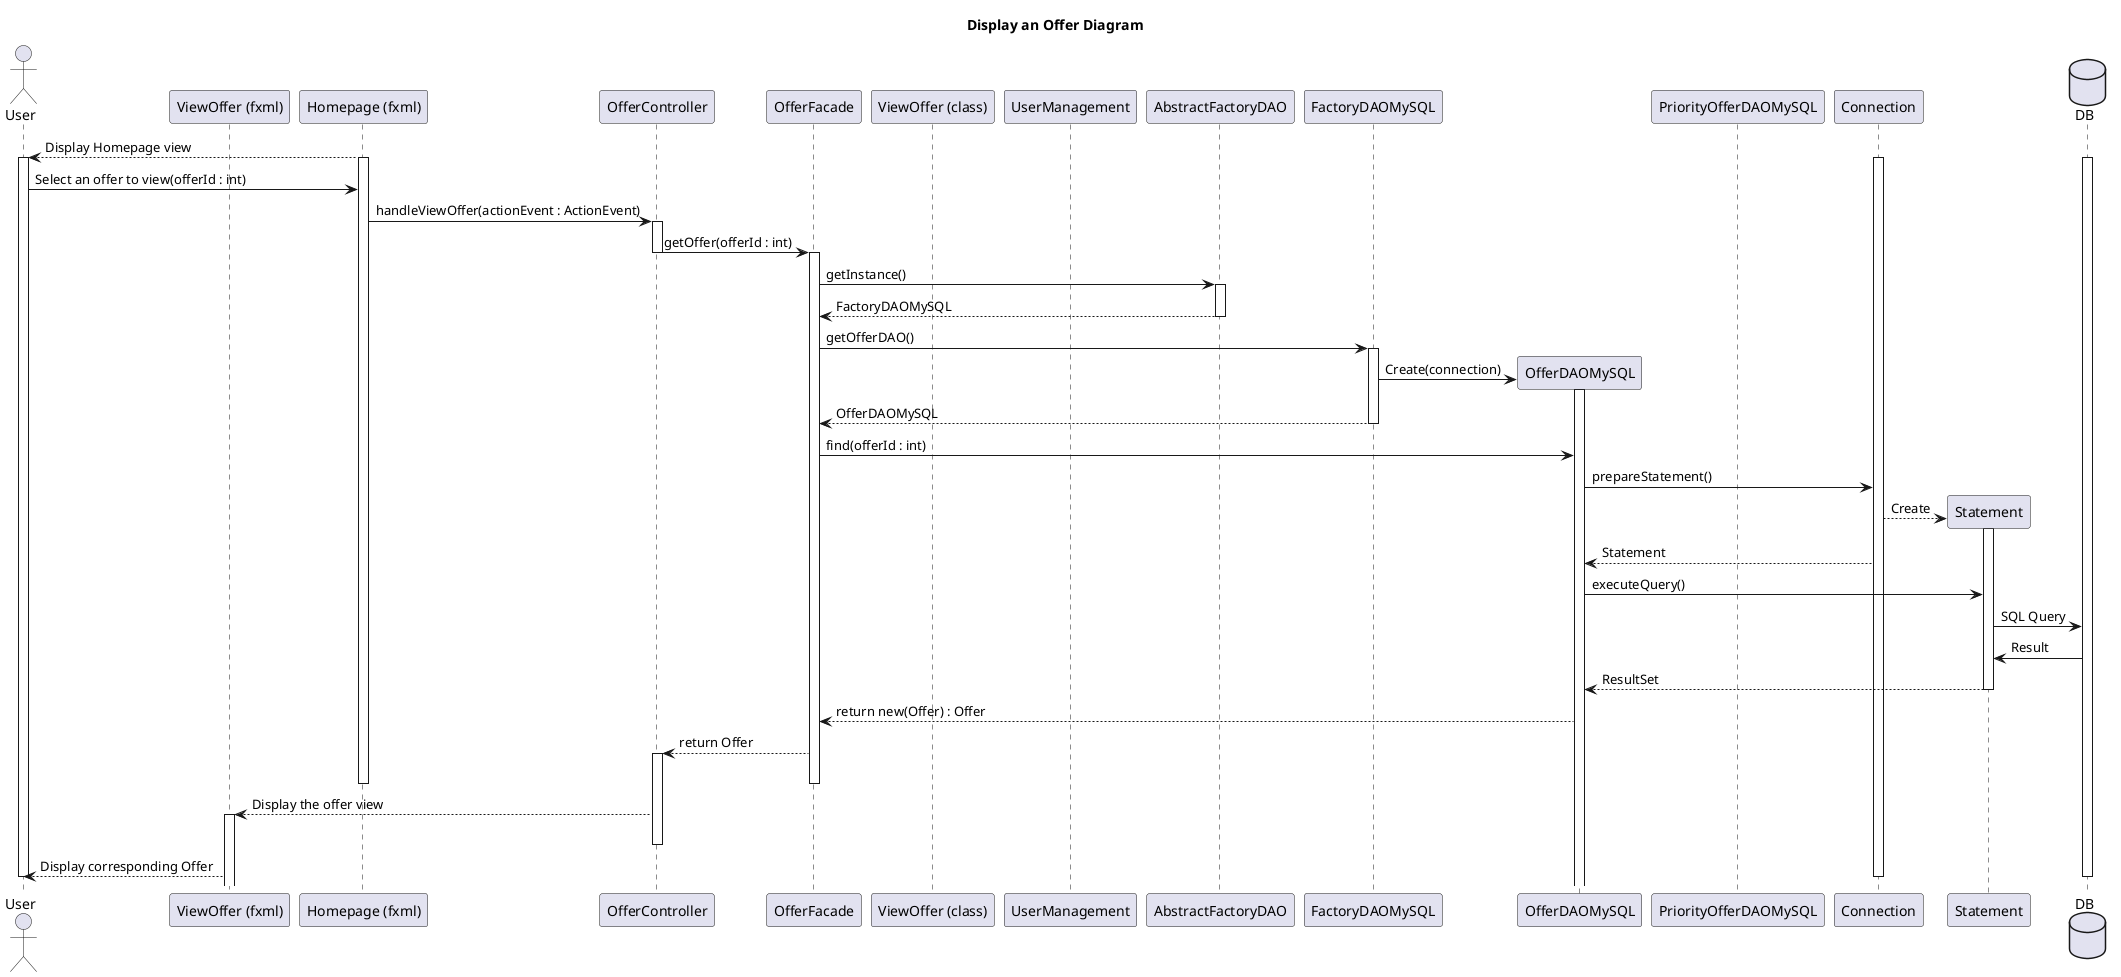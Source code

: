 @startuml
title Display an Offer Diagram

actor User
participant "ViewOffer (fxml)"
participant "Homepage (fxml)"
participant OfferController
participant OfferFacade
participant "ViewOffer (class)"
participant UserManagement
participant AbstractFactoryDAO
participant FactoryDAOMySQL
participant OfferDAOMySQL
participant PriorityOfferDAOMySQL
participant Connection
participant Statement
database DB


"Homepage (fxml)"-->User: Display Homepage view

activate "Homepage (fxml)"
activate User
activate DB
activate Connection

User->"Homepage (fxml)":Select an offer to view(offerId : int)

"Homepage (fxml)"->OfferController: handleViewOffer(actionEvent : ActionEvent)

activate OfferController

OfferController->OfferFacade:getOffer(offerId : int)

deactivate OfferController

activate OfferFacade

OfferFacade->AbstractFactoryDAO:getInstance()
activate AbstractFactoryDAO










AbstractFactoryDAO--> OfferFacade : FactoryDAOMySQL
deactivate AbstractFactoryDAO

OfferFacade -> FactoryDAOMySQL:getOfferDAO()

activate FactoryDAOMySQL

FactoryDAOMySQL->OfferDAOMySQL **:Create(connection)

activate OfferDAOMySQL
FactoryDAOMySQL-->OfferFacade:OfferDAOMySQL

deactivate FactoryDAOMySQL

OfferFacade->OfferDAOMySQL: find(offerId : int)

OfferDAOMySQL->Connection: prepareStatement()

Connection-->Statement **: Create

activate Statement

Connection-->OfferDAOMySQL: Statement


OfferDAOMySQL->Statement:executeQuery()

Statement->DB: SQL Query

DB->Statement:Result

Statement-->OfferDAOMySQL: ResultSet

deactivate Statement

OfferDAOMySQL-->OfferFacade: return new(Offer) : Offer

OfferFacade-->OfferController : return Offer
activate OfferController

deactivate OfferFacade
deactivate "Homepage (fxml)"

OfferController-->"ViewOffer (fxml)": Display the offer view
activate "ViewOffer (fxml)"

deactivate OfferController

"ViewOffer (fxml)"-->User: Display corresponding Offer
deactivate Connection
deactivate DB
deactivate UserManagement
deactivate User

@enduml